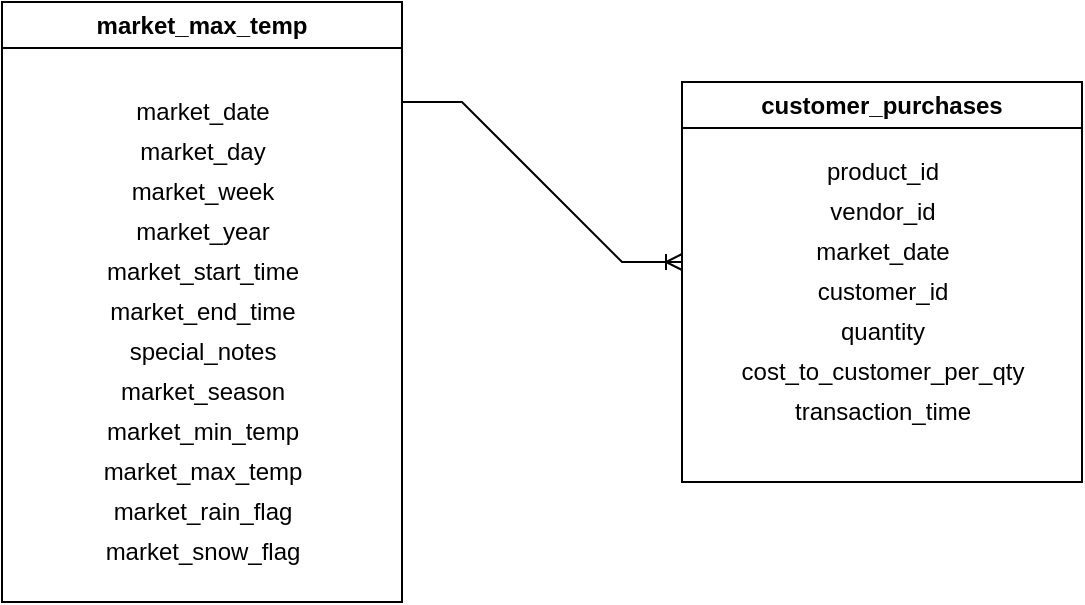 <mxfile version="26.0.7">
  <diagram id="R2lEEEUBdFMjLlhIrx00" name="Page-1">
    <mxGraphModel dx="820" dy="717" grid="1" gridSize="10" guides="1" tooltips="1" connect="1" arrows="1" fold="1" page="1" pageScale="1" pageWidth="850" pageHeight="1100" math="0" shadow="0" extFonts="Permanent Marker^https://fonts.googleapis.com/css?family=Permanent+Marker">
      <root>
        <mxCell id="0" />
        <mxCell id="1" parent="0" />
        <mxCell id="o3sM1vBLUJyq59fgU475-2" value="market_max_temp" style="swimlane;whiteSpace=wrap;html=1;" vertex="1" parent="1">
          <mxGeometry x="110" y="110" width="200" height="300" as="geometry" />
        </mxCell>
        <mxCell id="o3sM1vBLUJyq59fgU475-6" value="market_date" style="text;html=1;align=center;verticalAlign=middle;resizable=0;points=[];autosize=1;strokeColor=none;fillColor=none;" vertex="1" parent="o3sM1vBLUJyq59fgU475-2">
          <mxGeometry x="55" y="40" width="90" height="30" as="geometry" />
        </mxCell>
        <mxCell id="o3sM1vBLUJyq59fgU475-7" value="market_day" style="text;html=1;align=center;verticalAlign=middle;resizable=0;points=[];autosize=1;strokeColor=none;fillColor=none;" vertex="1" parent="o3sM1vBLUJyq59fgU475-2">
          <mxGeometry x="55" y="60" width="90" height="30" as="geometry" />
        </mxCell>
        <mxCell id="o3sM1vBLUJyq59fgU475-8" value="market_week" style="text;html=1;align=center;verticalAlign=middle;resizable=0;points=[];autosize=1;strokeColor=none;fillColor=none;" vertex="1" parent="o3sM1vBLUJyq59fgU475-2">
          <mxGeometry x="55" y="80" width="90" height="30" as="geometry" />
        </mxCell>
        <mxCell id="o3sM1vBLUJyq59fgU475-9" value="market_year" style="text;html=1;align=center;verticalAlign=middle;resizable=0;points=[];autosize=1;strokeColor=none;fillColor=none;" vertex="1" parent="o3sM1vBLUJyq59fgU475-2">
          <mxGeometry x="55" y="100" width="90" height="30" as="geometry" />
        </mxCell>
        <mxCell id="o3sM1vBLUJyq59fgU475-10" value="market_start_time" style="text;html=1;align=center;verticalAlign=middle;resizable=0;points=[];autosize=1;strokeColor=none;fillColor=none;" vertex="1" parent="o3sM1vBLUJyq59fgU475-2">
          <mxGeometry x="40" y="120" width="120" height="30" as="geometry" />
        </mxCell>
        <mxCell id="o3sM1vBLUJyq59fgU475-11" value="market_end_time" style="text;html=1;align=center;verticalAlign=middle;resizable=0;points=[];autosize=1;strokeColor=none;fillColor=none;" vertex="1" parent="o3sM1vBLUJyq59fgU475-2">
          <mxGeometry x="40" y="140" width="120" height="30" as="geometry" />
        </mxCell>
        <mxCell id="o3sM1vBLUJyq59fgU475-12" value="special_notes" style="text;html=1;align=center;verticalAlign=middle;resizable=0;points=[];autosize=1;strokeColor=none;fillColor=none;" vertex="1" parent="o3sM1vBLUJyq59fgU475-2">
          <mxGeometry x="50" y="160" width="100" height="30" as="geometry" />
        </mxCell>
        <mxCell id="o3sM1vBLUJyq59fgU475-15" value="market_season" style="text;html=1;align=center;verticalAlign=middle;resizable=0;points=[];autosize=1;strokeColor=none;fillColor=none;" vertex="1" parent="o3sM1vBLUJyq59fgU475-2">
          <mxGeometry x="45" y="180" width="110" height="30" as="geometry" />
        </mxCell>
        <mxCell id="o3sM1vBLUJyq59fgU475-16" value="market_min_temp" style="text;html=1;align=center;verticalAlign=middle;resizable=0;points=[];autosize=1;strokeColor=none;fillColor=none;" vertex="1" parent="o3sM1vBLUJyq59fgU475-2">
          <mxGeometry x="40" y="200" width="120" height="30" as="geometry" />
        </mxCell>
        <mxCell id="o3sM1vBLUJyq59fgU475-17" value="market_max_temp" style="text;html=1;align=center;verticalAlign=middle;resizable=0;points=[];autosize=1;strokeColor=none;fillColor=none;" vertex="1" parent="o3sM1vBLUJyq59fgU475-2">
          <mxGeometry x="40" y="220" width="120" height="30" as="geometry" />
        </mxCell>
        <mxCell id="o3sM1vBLUJyq59fgU475-18" value="market_rain_flag" style="text;html=1;align=center;verticalAlign=middle;resizable=0;points=[];autosize=1;strokeColor=none;fillColor=none;" vertex="1" parent="o3sM1vBLUJyq59fgU475-2">
          <mxGeometry x="45" y="240" width="110" height="30" as="geometry" />
        </mxCell>
        <mxCell id="o3sM1vBLUJyq59fgU475-19" value="market_snow_flag" style="text;html=1;align=center;verticalAlign=middle;resizable=0;points=[];autosize=1;strokeColor=none;fillColor=none;" vertex="1" parent="o3sM1vBLUJyq59fgU475-2">
          <mxGeometry x="40" y="260" width="120" height="30" as="geometry" />
        </mxCell>
        <mxCell id="o3sM1vBLUJyq59fgU475-4" value="customer_purchases" style="swimlane;whiteSpace=wrap;html=1;" vertex="1" parent="1">
          <mxGeometry x="450" y="150" width="200" height="200" as="geometry" />
        </mxCell>
        <mxCell id="o3sM1vBLUJyq59fgU475-20" value="product_id" style="text;html=1;align=center;verticalAlign=middle;resizable=0;points=[];autosize=1;strokeColor=none;fillColor=none;" vertex="1" parent="o3sM1vBLUJyq59fgU475-4">
          <mxGeometry x="60" y="30" width="80" height="30" as="geometry" />
        </mxCell>
        <mxCell id="o3sM1vBLUJyq59fgU475-21" value="vendor_id" style="text;html=1;align=center;verticalAlign=middle;resizable=0;points=[];autosize=1;strokeColor=none;fillColor=none;" vertex="1" parent="o3sM1vBLUJyq59fgU475-4">
          <mxGeometry x="60" y="50" width="80" height="30" as="geometry" />
        </mxCell>
        <mxCell id="o3sM1vBLUJyq59fgU475-22" value="market_date" style="text;html=1;align=center;verticalAlign=middle;resizable=0;points=[];autosize=1;strokeColor=none;fillColor=none;" vertex="1" parent="o3sM1vBLUJyq59fgU475-4">
          <mxGeometry x="55" y="70" width="90" height="30" as="geometry" />
        </mxCell>
        <mxCell id="o3sM1vBLUJyq59fgU475-23" value="customer_id" style="text;html=1;align=center;verticalAlign=middle;resizable=0;points=[];autosize=1;strokeColor=none;fillColor=none;" vertex="1" parent="o3sM1vBLUJyq59fgU475-4">
          <mxGeometry x="55" y="90" width="90" height="30" as="geometry" />
        </mxCell>
        <mxCell id="o3sM1vBLUJyq59fgU475-24" value="quantity" style="text;html=1;align=center;verticalAlign=middle;resizable=0;points=[];autosize=1;strokeColor=none;fillColor=none;" vertex="1" parent="o3sM1vBLUJyq59fgU475-4">
          <mxGeometry x="65" y="110" width="70" height="30" as="geometry" />
        </mxCell>
        <mxCell id="o3sM1vBLUJyq59fgU475-25" value="cost_to_customer_per_qty" style="text;html=1;align=center;verticalAlign=middle;resizable=0;points=[];autosize=1;strokeColor=none;fillColor=none;" vertex="1" parent="o3sM1vBLUJyq59fgU475-4">
          <mxGeometry x="20" y="130" width="160" height="30" as="geometry" />
        </mxCell>
        <mxCell id="o3sM1vBLUJyq59fgU475-26" value="transaction_time" style="text;html=1;align=center;verticalAlign=middle;resizable=0;points=[];autosize=1;strokeColor=none;fillColor=none;" vertex="1" parent="o3sM1vBLUJyq59fgU475-4">
          <mxGeometry x="45" y="150" width="110" height="30" as="geometry" />
        </mxCell>
        <mxCell id="o3sM1vBLUJyq59fgU475-39" value="" style="edgeStyle=entityRelationEdgeStyle;fontSize=12;html=1;endArrow=ERoneToMany;rounded=0;" edge="1" parent="1">
          <mxGeometry width="100" height="100" relative="1" as="geometry">
            <mxPoint x="310" y="160" as="sourcePoint" />
            <mxPoint x="450" y="240" as="targetPoint" />
          </mxGeometry>
        </mxCell>
      </root>
    </mxGraphModel>
  </diagram>
</mxfile>
